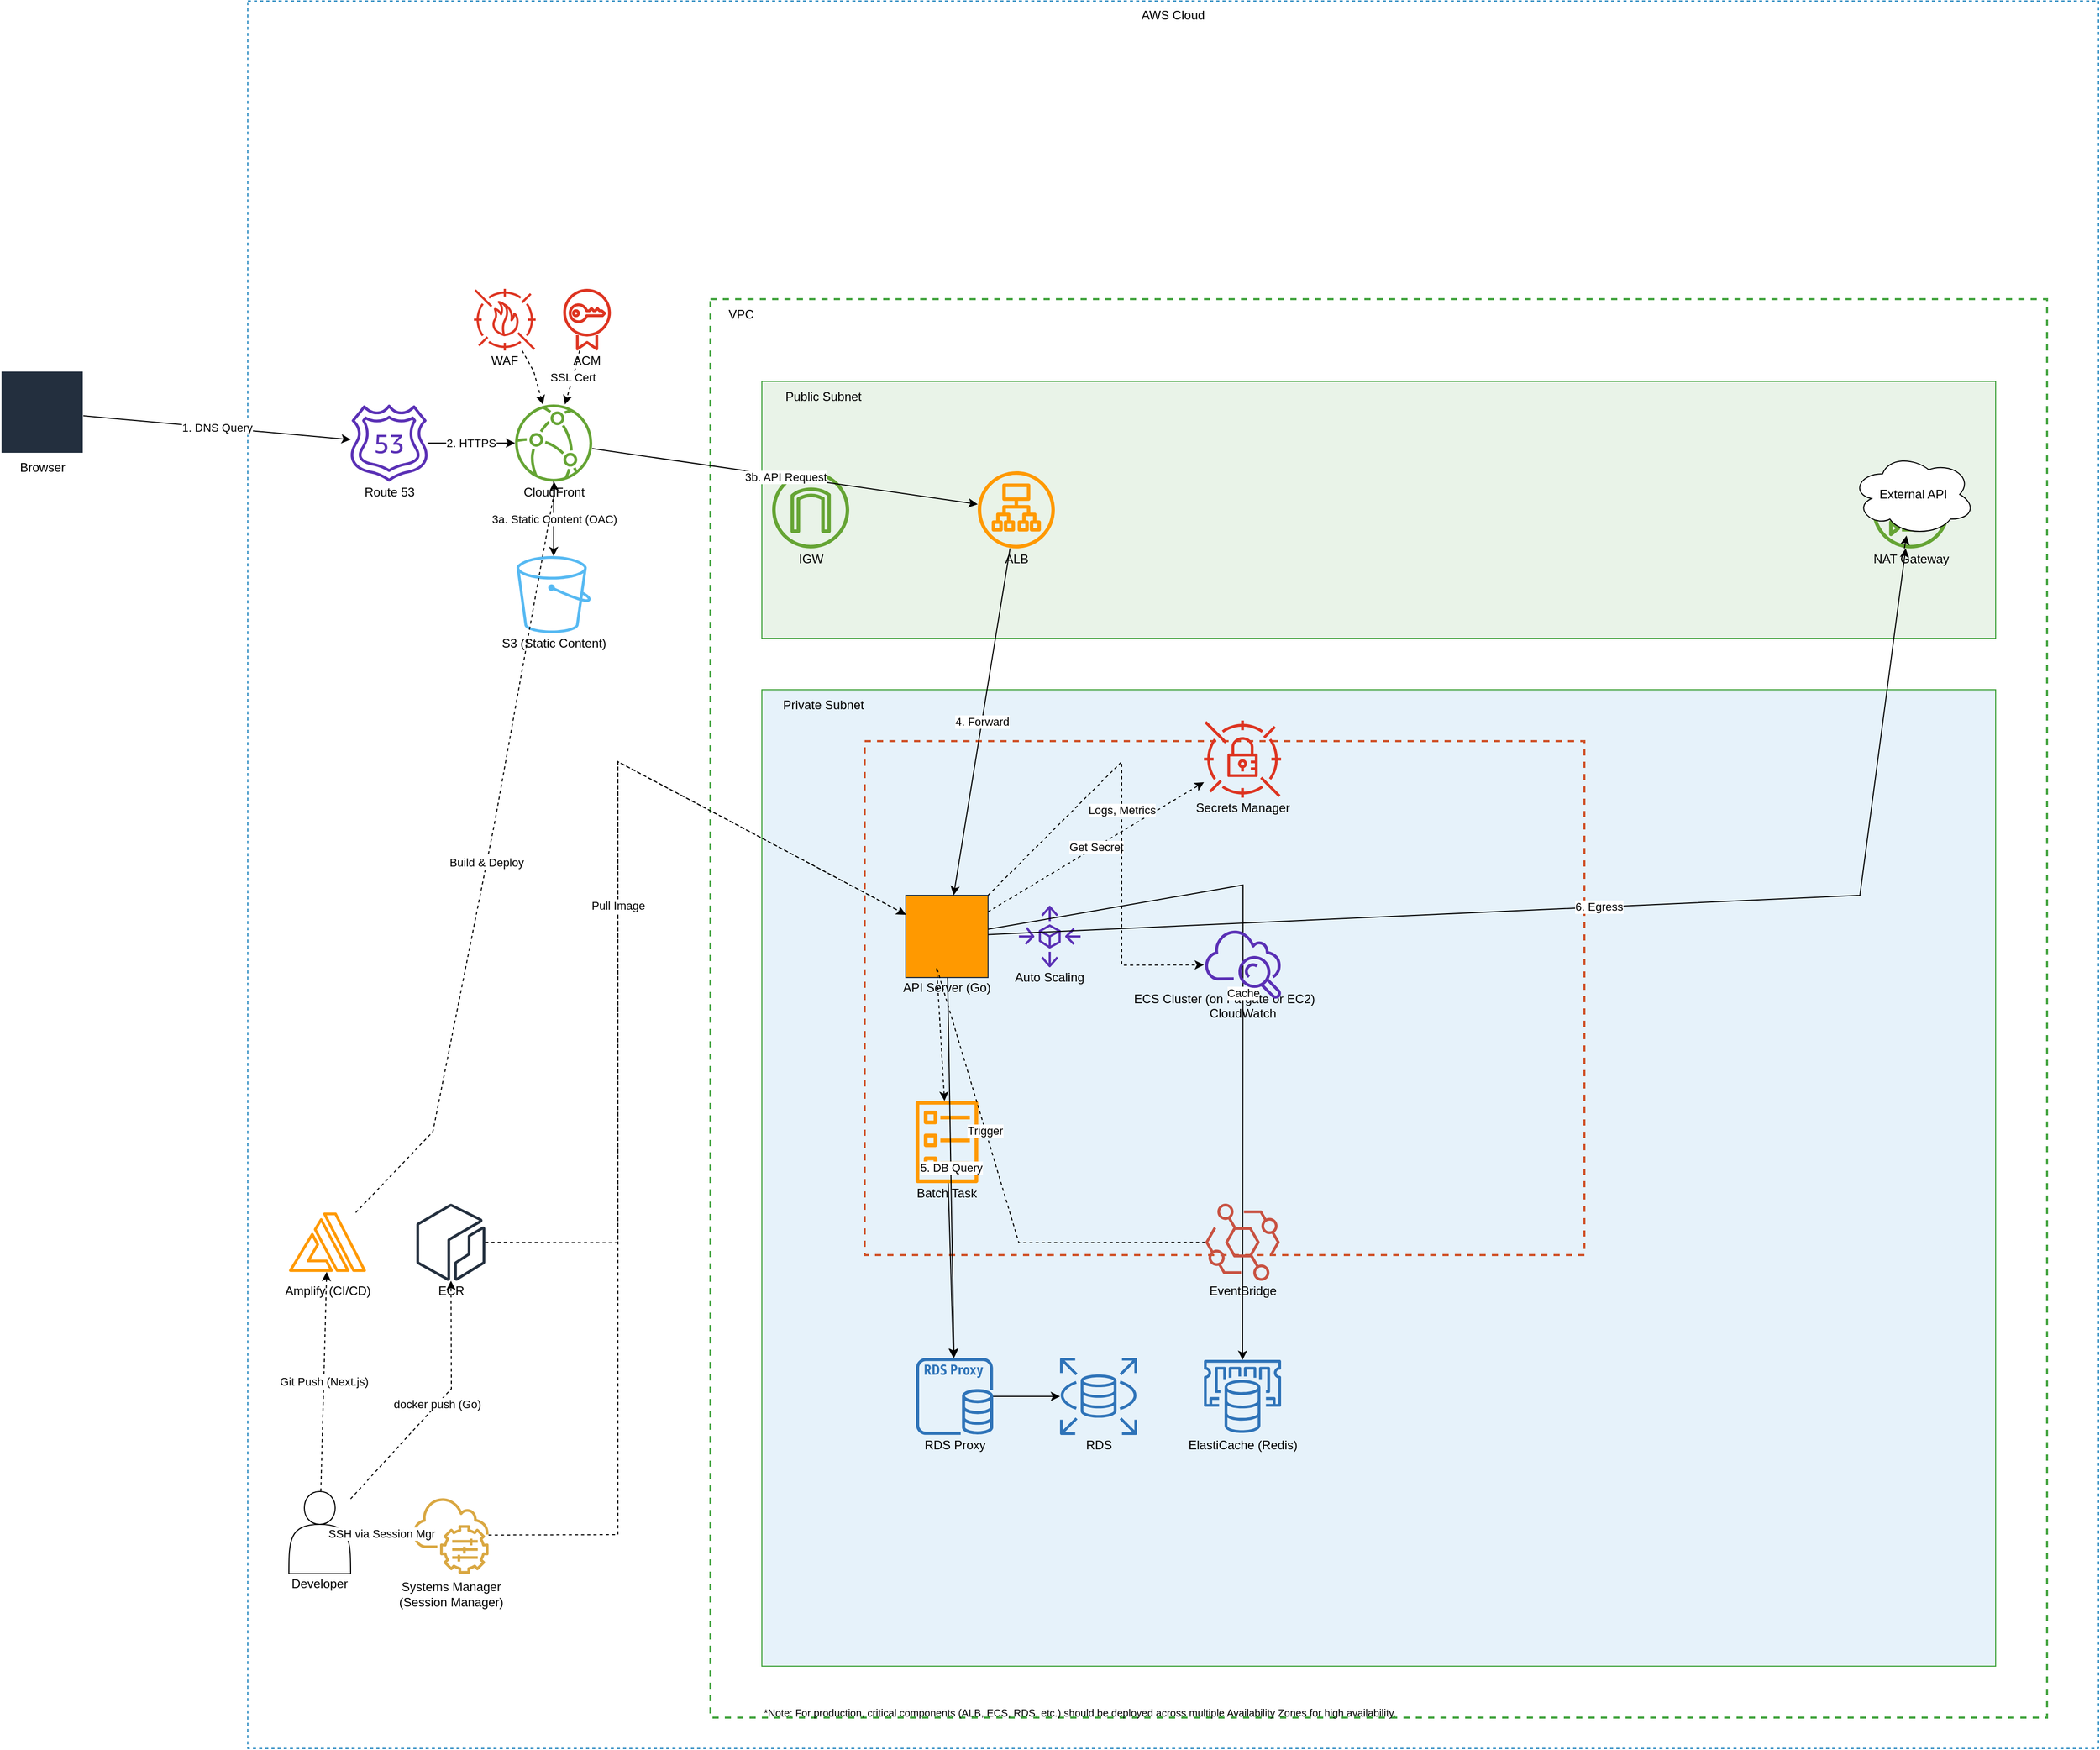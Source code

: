 <mxfile version="24.4.0" type="device">
  <diagram name="Refactored-AWS-Architecture" id="R3f4ct0r3d-Iq_1a">
    <mxGraphModel dx="2720" dy="1638" grid="1" gridSize="10" guides="1" tooltips="1" connect="1" arrows="1" fold="1" page="1" pageScale="1" pageWidth="2400" pageHeight="2000" math="0" shadow="0">
      <root>
        <mxCell id="0" />
        <mxCell id="1" parent="0" />
        <mxCell id="aws-cloud" value="AWS Cloud" style="group;strokeColor=#147EBA;dashed=1;container=1;collapsible=0;" vertex="1" parent="1">
          <mxGeometry x="280" y="120" width="1800" height="1700" as="geometry" />
        </mxCell>
        <mxCell id="vpc" value="" style="shape=rectangle;fillColor=none;strokeColor=#44A440;dashed=1;strokeWidth=2;" vertex="1" parent="aws-cloud">
          <mxGeometry x="450" y="290" width="1300" height="1380" as="geometry" />
        </mxCell>
        <mxCell id="vpc-label" value="VPC" style="text;html=1;strokeColor=none;fillColor=none;align=center;verticalAlign=middle;whiteSpace=wrap;rounded=0;" vertex="1" parent="vpc">
          <mxGeometry x="10" y="5" width="40" height="20" as="geometry" />
        </mxCell>
        <mxCell id="public-subnet" value="" style="shape=rectangle;fillColor=#E9F3E8;strokeColor=#44A440;strokeWidth=1;" vertex="1" parent="vpc">
          <mxGeometry x="50" y="80" width="1200" height="250" as="geometry" />
        </mxCell>
        <mxCell id="public-subnet-label" value="Public Subnet" style="text;html=1;strokeColor=none;fillColor=none;align=center;verticalAlign=middle;whiteSpace=wrap;rounded=0;" vertex="1" parent="public-subnet">
          <mxGeometry x="10" y="5" width="100" height="20" as="geometry" />
        </mxCell>
        <mxCell id="private-subnet" value="" style="shape=rectangle;fillColor=#E6F2FA;strokeColor=#44A440;strokeWidth=1;" vertex="1" parent="vpc">
          <mxGeometry x="50" y="380" width="1200" height="950" as="geometry" />
        </mxCell>
        <mxCell id="private-subnet-label" value="Private Subnet" style="text;html=1;strokeColor=none;fillColor=none;align=center;verticalAlign=middle;whiteSpace=wrap;rounded=0;" vertex="1" parent="private-subnet">
          <mxGeometry x="10" y="5" width="100" height="20" as="geometry" />
        </mxCell>
        <mxCell id="browser" value="Browser" style="shape=mxgraph.aws4.browser;labelPosition=center;align=center;verticalLabelPosition=bottom;verticalAlign=top;html=1;outlineConnect=0;fillColor=#232F3E;strokeColor=#FFFFFF;" vertex="1" parent="1">
          <mxGeometry x="40" y="480" width="80" height="80" as="geometry" />
        </mxCell>
        <mxCell id="route53" value="" style="shape=mxgraph.aws4.route_53;html=1;labelPosition=center;align=center;verticalLabelPosition=bottom;verticalAlign=top;outlineConnect=0;fillColor=#5A30B5;strokeColor=#ffffff;" vertex="1" parent="aws-cloud">
          <mxGeometry x="100" y="392.5" width="75" height="75" as="geometry" />
        </mxCell>
        <mxCell id="route53-label" value="Route 53" style="text;html=1;strokeColor=none;fillColor=none;align=center;verticalAlign=middle;whiteSpace=wrap;rounded=0;" vertex="1" parent="aws-cloud">
          <mxGeometry x="102.5" y="467.5" width="70" height="20" as="geometry" />
        </mxCell>
        <mxCell id="cloudfront" value="" style="shape=mxgraph.aws4.cloudfront;html=1;labelPosition=center;align=center;verticalLabelPosition=bottom;verticalAlign=top;outlineConnect=0;fillColor=#65A434;strokeColor=#ffffff;" vertex="1" parent="aws-cloud">
          <mxGeometry x="260" y="392.5" width="75" height="75" as="geometry" />
        </mxCell>
        <mxCell id="cloudfront-label" value="CloudFront" style="text;html=1;strokeColor=none;fillColor=none;align=center;verticalAlign=middle;whiteSpace=wrap;rounded=0;" vertex="1" parent="aws-cloud">
          <mxGeometry x="262.5" y="467.5" width="70" height="20" as="geometry" />
        </mxCell>
        <mxCell id="waf" value="" style="shape=mxgraph.aws4.waf;html=1;labelPosition=center;align=center;verticalLabelPosition=bottom;verticalAlign=top;outlineConnect=0;fillColor=#DD3421;strokeColor=#ffffff;" vertex="1" parent="aws-cloud">
          <mxGeometry x="220" y="280" width="60" height="60" as="geometry" />
        </mxCell>
        <mxCell id="waf-label" value="WAF" style="text;html=1;strokeColor=none;fillColor=none;align=center;verticalAlign=middle;whiteSpace=wrap;rounded=0;" vertex="1" parent="aws-cloud">
          <mxGeometry x="215" y="340" width="70" height="20" as="geometry" />
        </mxCell>
        <mxCell id="acm" value="" style="shape=mxgraph.aws4.certificate_manager;html=1;labelPosition=center;align=center;verticalLabelPosition=bottom;verticalAlign=top;outlineConnect=0;fillColor=#DD3421;strokeColor=#ffffff;" vertex="1" parent="aws-cloud">
          <mxGeometry x="300" y="280" width="60" height="60" as="geometry" />
        </mxCell>
        <mxCell id="acm-label" value="ACM" style="text;html=1;strokeColor=none;fillColor=none;align=center;verticalAlign=middle;whiteSpace=wrap;rounded=0;" vertex="1" parent="aws-cloud">
          <mxGeometry x="295" y="340" width="70" height="20" as="geometry" />
        </mxCell>
        <mxCell id="s3" value="" style="shape=mxgraph.aws4.s3;html=1;labelPosition=center;align=center;verticalLabelPosition=bottom;verticalAlign=top;outlineConnect=0;fillColor=#56B9F2;strokeColor=#232F3E;" vertex="1" parent="aws-cloud">
          <mxGeometry x="260" y="540" width="75" height="75" as="geometry" />
        </mxCell>
        <mxCell id="s3-label" value="S3 (Static Content)" style="text;html=1;strokeColor=none;fillColor=none;align=center;verticalAlign=middle;whiteSpace=wrap;rounded=0;" vertex="1" parent="aws-cloud">
          <mxGeometry x="242.5" y="615" width="110" height="20" as="geometry" />
        </mxCell>
        <mxCell id="igw" value="" style="shape=mxgraph.aws4.internet_gateway;html=1;labelPosition=center;align=center;verticalLabelPosition=bottom;verticalAlign=top;outlineConnect=0;fillColor=#65A434;strokeColor=#ffffff;" vertex="1" parent="public-subnet">
          <mxGeometry x="10" y="87.5" width="75" height="75" as="geometry" />
        </mxCell>
        <mxCell id="igw-label" value="IGW" style="text;html=1;strokeColor=none;fillColor=none;align=center;verticalAlign=middle;whiteSpace=wrap;rounded=0;" vertex="1" parent="public-subnet">
          <mxGeometry x="12.5" y="162.5" width="70" height="20" as="geometry" />
        </mxCell>
        <mxCell id="alb" value="" style="shape=mxgraph.aws4.application_load_balancer;html=1;labelPosition=center;align=center;verticalLabelPosition=bottom;verticalAlign=top;outlineConnect=0;fillColor=#FF9900;strokeColor=#232F3E;" vertex="1" parent="public-subnet">
          <mxGeometry x="210" y="87.5" width="75" height="75" as="geometry" />
        </mxCell>
        <mxCell id="alb-label" value="ALB" style="text;html=1;strokeColor=none;fillColor=none;align=center;verticalAlign=middle;whiteSpace=wrap;rounded=0;" vertex="1" parent="public-subnet">
          <mxGeometry x="212.5" y="162.5" width="70" height="20" as="geometry" />
        </mxCell>
        <mxCell id="natgw" value="" style="shape=mxgraph.aws4.nat_gateway;html=1;labelPosition=center;align=center;verticalLabelPosition=bottom;verticalAlign=top;outlineConnect=0;fillColor=#65A434;strokeColor=#ffffff;" vertex="1" parent="public-subnet">
          <mxGeometry x="1080" y="87.5" width="75" height="75" as="geometry" />
        </mxCell>
        <mxCell id="natgw-label" value="NAT Gateway" style="text;html=1;strokeColor=none;fillColor=none;align=center;verticalAlign=middle;whiteSpace=wrap;rounded=0;" vertex="1" parent="public-subnet">
          <mxGeometry x="1072.5" y="162.5" width="90" height="20" as="geometry" />
        </mxCell>
        <mxCell id="ecs-cluster" value="ECS Cluster (on Fargate or EC2)" style="shape=rectangle;fillColor=none;strokeColor=#D05229;dashed=1;strokeWidth=2;" vertex="1" parent="private-subnet">
          <mxGeometry x="100" y="50" width="700" height="500" as="geometry" />
        </mxCell>
        <mxCell id="api-server" value="" style="shape=mxgraph.aws4.ec2_instance;html=1;labelPosition=center;align=center;verticalLabelPosition=bottom;verticalAlign=top;outlineConnect=0;fillColor=#FF9900;strokeColor=#232F3E;" vertex="1" parent="ecs-cluster">
          <mxGeometry x="40" y="150" width="80" height="80" as="geometry" />
        </mxCell>
        <mxCell id="api-server-label" value="API Server (Go)" style="text;html=1;strokeColor=none;fillColor=none;align=center;verticalAlign=middle;whiteSpace=wrap;rounded=0;" vertex="1" parent="ecs-cluster">
          <mxGeometry x="30" y="230" width="100" height="20" as="geometry" />
        </mxCell>
        <mxCell id="batch-task" value="" style="shape=mxgraph.aws4.ecs_task;html=1;labelPosition=center;align=center;verticalLabelPosition=bottom;verticalAlign=top;outlineConnect=0;fillColor=#FF9900;strokeColor=#232F3E;" vertex="1" parent="ecs-cluster">
          <mxGeometry x="40" y="350" width="80" height="80" as="geometry" />
        </mxCell>
        <mxCell id="batch-task-label" value="Batch Task" style="text;html=1;strokeColor=none;fillColor=none;align=center;verticalAlign=middle;whiteSpace=wrap;rounded=0;" vertex="1" parent="ecs-cluster">
          <mxGeometry x="45" y="430" width="70" height="20" as="geometry" />
        </mxCell>
        <mxCell id="autoscaling" value="" style="shape=mxgraph.aws4.autoscaling;html=1;labelPosition=center;align=center;verticalLabelPosition=bottom;verticalAlign=top;outlineConnect=0;fillColor=#5A30B5;strokeColor=#ffffff;" vertex="1" parent="ecs-cluster">
          <mxGeometry x="150" y="160" width="60" height="60" as="geometry" />
        </mxCell>
        <mxCell id="autoscaling-label" value="Auto Scaling" style="text;html=1;strokeColor=none;fillColor=none;align=center;verticalAlign=middle;whiteSpace=wrap;rounded=0;" vertex="1" parent="ecs-cluster">
          <mxGeometry x="140" y="220" width="80" height="20" as="geometry" />
        </mxCell>
        <mxCell id="rds" value="" style="shape=mxgraph.aws4.rds;html=1;labelPosition=center;align=center;verticalLabelPosition=bottom;verticalAlign=top;outlineConnect=0;fillColor=#2E73B8;strokeColor=#ffffff;" vertex="1" parent="private-subnet">
          <mxGeometry x="290" y="650" width="75" height="75" as="geometry" />
        </mxCell>
        <mxCell id="rds-label" value="RDS" style="text;html=1;strokeColor=none;fillColor=none;align=center;verticalAlign=middle;whiteSpace=wrap;rounded=0;" vertex="1" parent="private-subnet">
          <mxGeometry x="292.5" y="725" width="70" height="20" as="geometry" />
        </mxCell>
        <mxCell id="rdsproxy" value="" style="shape=mxgraph.aws4.rds_proxy;html=1;labelPosition=center;align=center;verticalLabelPosition=bottom;verticalAlign=top;outlineConnect=0;fillColor=#2E73B8;strokeColor=#ffffff;" vertex="1" parent="private-subnet">
          <mxGeometry x="150" y="650" width="75" height="75" as="geometry" />
        </mxCell>
        <mxCell id="rdsproxy-label" value="RDS Proxy" style="text;html=1;strokeColor=none;fillColor=none;align=center;verticalAlign=middle;whiteSpace=wrap;rounded=0;" vertex="1" parent="private-subnet">
          <mxGeometry x="152.5" y="725" width="70" height="20" as="geometry" />
        </mxCell>
        <mxCell id="elasticache" value="" style="shape=mxgraph.aws4.elasticache;html=1;labelPosition=center;align=center;verticalLabelPosition=bottom;verticalAlign=top;outlineConnect=0;fillColor=#2E73B8;strokeColor=#ffffff;" vertex="1" parent="private-subnet">
          <mxGeometry x="430" y="650" width="75" height="75" as="geometry" />
        </mxCell>
        <mxCell id="elasticache-label" value="ElastiCache (Redis)" style="text;html=1;strokeColor=none;fillColor=none;align=center;verticalAlign=middle;whiteSpace=wrap;rounded=0;" vertex="1" parent="private-subnet">
          <mxGeometry x="412.5" y="725" width="110" height="20" as="geometry" />
        </mxCell>
        <mxCell id="developer" value="" style="shape=actor;whiteSpace=wrap;html=1;" vertex="1" parent="aws-cloud">
          <mxGeometry x="40" y="1450" width="60" height="80" as="geometry" />
        </mxCell>
        <mxCell id="developer-label" value="Developer" style="text;html=1;strokeColor=none;fillColor=none;align=center;verticalAlign=middle;whiteSpace=wrap;rounded=0;" vertex="1" parent="aws-cloud">
          <mxGeometry x="35" y="1530" width="70" height="20" as="geometry" />
        </mxCell>
        <mxCell id="amplify" value="" style="shape=mxgraph.aws4.amplify;html=1;labelPosition=center;align=center;verticalLabelPosition=bottom;verticalAlign=top;outlineConnect=0;fillColor=#FF9900;strokeColor=#232F3E;" vertex="1" parent="aws-cloud">
          <mxGeometry x="40" y="1170" width="75" height="75" as="geometry" />
        </mxCell>
        <mxCell id="amplify-label" value="Amplify (CI/CD)" style="text;html=1;strokeColor=none;fillColor=none;align=center;verticalAlign=middle;whiteSpace=wrap;rounded=0;" vertex="1" parent="aws-cloud">
          <mxGeometry x="32.5" y="1245" width="90" height="20" as="geometry" />
        </mxCell>
        <mxCell id="ecr" value="" style="shape=mxgraph.aws4.ecr;html=1;labelPosition=center;align=center;verticalLabelPosition=bottom;verticalAlign=top;outlineConnect=0;fillColor=#232F3E;strokeColor=#D05229;" vertex="1" parent="aws-cloud">
          <mxGeometry x="160" y="1170" width="75" height="75" as="geometry" />
        </mxCell>
        <mxCell id="ecr-label" value="ECR" style="text;html=1;strokeColor=none;fillColor=none;align=center;verticalAlign=middle;whiteSpace=wrap;rounded=0;" vertex="1" parent="aws-cloud">
          <mxGeometry x="162.5" y="1245" width="70" height="20" as="geometry" />
        </mxCell>
        <mxCell id="secretsmanager" value="" style="shape=mxgraph.aws4.secrets_manager;html=1;labelPosition=center;align=center;verticalLabelPosition=bottom;verticalAlign=top;outlineConnect=0;fillColor=#DD3421;strokeColor=#ffffff;" vertex="1" parent="aws-cloud">
          <mxGeometry x="930" y="700" width="75" height="75" as="geometry" />
        </mxCell>
        <mxCell id="secretsmanager-label" value="Secrets Manager" style="text;html=1;strokeColor=none;fillColor=none;align=center;verticalAlign=middle;whiteSpace=wrap;rounded=0;" vertex="1" parent="aws-cloud">
          <mxGeometry x="912.5" y="775" width="110" height="20" as="geometry" />
        </mxCell>
        <mxCell id="ssm" value="" style="shape=mxgraph.aws4.systems_manager;html=1;labelPosition=center;align=center;verticalLabelPosition=bottom;verticalAlign=top;outlineConnect=0;fillColor=#D9A741;strokeColor=#232F3E;" vertex="1" parent="aws-cloud">
          <mxGeometry x="160" y="1455" width="75" height="75" as="geometry" />
        </mxCell>
        <mxCell id="ssm-label" value="Systems Manager (Session Manager)" style="text;html=1;strokeColor=none;fillColor=none;align=center;verticalAlign=middle;whiteSpace=wrap;rounded=0;" vertex="1" parent="aws-cloud">
          <mxGeometry x="142.5" y="1530" width="110" height="40" as="geometry" />
        </mxCell>
        <mxCell id="cloudwatch" value="" style="shape=mxgraph.aws4.cloudwatch;html=1;labelPosition=center;align=center;verticalLabelPosition=bottom;verticalAlign=top;outlineConnect=0;fillColor=#5A30B5;strokeColor=#ffffff;" vertex="1" parent="aws-cloud">
          <mxGeometry x="930" y="900" width="75" height="75" as="geometry" />
        </mxCell>
        <mxCell id="cloudwatch-label" value="CloudWatch" style="text;html=1;strokeColor=none;fillColor=none;align=center;verticalAlign=middle;whiteSpace=wrap;rounded=0;" vertex="1" parent="aws-cloud">
          <mxGeometry x="932.5" y="975" width="70" height="20" as="geometry" />
        </mxCell>
        <mxCell id="eventbridge" value="" style="shape=mxgraph.aws4.eventbridge;html=1;labelPosition=center;align=center;verticalLabelPosition=bottom;verticalAlign=top;outlineConnect=0;fillColor=#C85141;strokeColor=#ffffff;" vertex="1" parent="aws-cloud">
          <mxGeometry x="930" y="1170" width="75" height="75" as="geometry" />
        </mxCell>
        <mxCell id="eventbridge-label" value="EventBridge" style="text;html=1;strokeColor=none;fillColor=none;align=center;verticalAlign=middle;whiteSpace=wrap;rounded=0;" vertex="1" parent="aws-cloud">
          <mxGeometry x="932.5" y="1245" width="70" height="20" as="geometry" />
        </mxCell>
        <mxCell id="external-api" value="External API" style="shape=cloud;whiteSpace=wrap;html=1;" vertex="1" parent="aws-cloud">
          <mxGeometry x="1560" y="440" width="120" height="80" as="geometry" />
        </mxCell>
        <mxCell id="flow-user-route53" value="1. DNS Query" style="endArrow=classic;html=1;rounded=0;" edge="1" parent="1" source="browser" target="route53">
          <mxGeometry width="50" height="50" relative="1" as="geometry">
            <mxPoint x="130" y="510" as="sourcePoint" />
            <mxPoint x="357.5" y="430" as="targetPoint" />
          </mxGeometry>
        </mxCell>
        <mxCell id="flow-route53-cf" value="2. HTTPS" style="endArrow=classic;html=1;rounded=0;" edge="1" parent="aws-cloud" source="route53" target="cloudfront">
          <mxGeometry width="50" height="50" relative="1" as="geometry">
            <mxPoint x="185" y="430" as="sourcePoint" />
            <mxPoint x="250" y="430" as="targetPoint" />
          </mxGeometry>
        </mxCell>
        <mxCell id="flow-cf-waf" value="" style="endArrow=classic;html=1;rounded=0;dashed=1;" edge="1" parent="aws-cloud" source="waf" target="cloudfront">
          <mxGeometry width="50" height="50" relative="1" as="geometry">
            <mxPoint x="250" y="350" as="sourcePoint" />
            <mxPoint x="297.5" y="392.5" as="targetPoint" />
            <Array as="points">
              <mxPoint x="278" y="360" />
            </Array>
          </mxGeometry>
        </mxCell>
        <mxCell id="flow-cf-acm" value="SSL Cert" style="endArrow=classic;html=1;rounded=0;dashed=1;" edge="1" parent="aws-cloud" source="acm" target="cloudfront">
          <mxGeometry width="50" height="50" relative="1" as="geometry">
            <mxPoint x="330" y="350" as="sourcePoint" />
            <mxPoint x="317.5" y="392.5" as="targetPoint" />
            <Array as="points">
              <mxPoint x="318" y="360" />
            </Array>
          </mxGeometry>
        </mxCell>
        <mxCell id="flow-cf-s3" value="3a. Static Content (OAC)" style="endArrow=classic;html=1;rounded=0;" edge="1" parent="aws-cloud" source="cloudfront" target="s3">
          <mxGeometry width="50" height="50" relative="1" as="geometry">
            <mxPoint x="297.5" y="477.5" as="sourcePoint" />
            <mxPoint x="297.5" y="540" as="targetPoint" />
          </mxGeometry>
        </mxCell>
        <mxCell id="flow-cf-alb" value="3b. API Request" style="endArrow=classic;html=1;rounded=0;" edge="1" parent="aws-cloud" source="cloudfront" target="alb">
          <mxGeometry width="50" height="50" relative="1" as="geometry">
            <mxPoint x="345" y="430" as="sourcePoint" />
            <mxPoint x="670" y="455" as="targetPoint" />
          </mxGeometry>
        </mxCell>
        <mxCell id="flow-alb-api" value="4. Forward" style="endArrow=classic;html=1;rounded=0;" edge="1" parent="vpc" source="alb" target="api-server">
          <mxGeometry width="50" height="50" relative="1" as="geometry">
            <mxPoint x="257.5" y="245" as="sourcePoint" />
            <mxPoint x="180" y="580" as="targetPoint" />
          </mxGeometry>
        </mxCell>
        <mxCell id="flow-api-proxy" value="5. DB Query" style="endArrow=classic;html=1;rounded=0;" edge="1" parent="private-subnet" source="api-server" target="rdsproxy">
          <mxGeometry width="50" height="50" relative="1" as="geometry">
            <mxPoint x="80" y="240" as="sourcePoint" />
            <mxPoint x="187.5" y="650" as="targetPoint" />
          </mxGeometry>
        </mxCell>
        <mxCell id="flow-proxy-rds" value="" style="endArrow=classic;html=1;rounded=0;" edge="1" parent="private-subnet" source="rdsproxy" target="rds">
          <mxGeometry width="50" height="50" relative="1" as="geometry">
            <mxPoint x="235" y="687.5" as="sourcePoint" />
            <mxPoint x="290" y="687.5" as="targetPoint" />
          </mxGeometry>
        </mxCell>
        <mxCell id="flow-api-cache" value="Cache" style="endArrow=classic;html=1;rounded=0;" edge="1" parent="private-subnet" source="api-server" target="elasticache">
          <mxGeometry width="50" height="50" relative="1" as="geometry">
            <mxPoint x="130" y="200" as="sourcePoint" />
            <mxPoint x="467.5" y="650" as="targetPoint" />
            <Array as="points">
              <mxPoint x="468" y="190" />
            </Array>
          </mxGeometry>
        </mxCell>
        <mxCell id="flow-api-nat" value="6. Egress" style="endArrow=classic;html=1;rounded=0;" edge="1" parent="vpc" source="api-server" target="natgw">
          <mxGeometry width="50" height="50" relative="1" as="geometry">
            <mxPoint x="780" y="580" as="sourcePoint" />
            <mxPoint x="1117.5" y="205" as="targetPoint" />
            <Array as="points">
              <mxPoint x="1118" y="580" />
            </Array>
          </mxGeometry>
        </mxCell>
        <mxCell id="flow-nat-external" value="" style="endArrow=classic;html=1;rounded=0;" edge="1" parent="aws-cloud" source="natgw" target="external-api">
          <mxGeometry width="50" height="50" relative="1" as="geometry">
            <mxPoint x="1607.5" y="455" as="sourcePoint" />
            <mxPoint x="1620" y="480" as="targetPoint" />
          </mxGeometry>
        </mxCell>
        <mxCell id="flow-developer-ssm" value="SSH via Session Mgr" style="endArrow=classic;html=1;rounded=0;dashed=1;" edge="1" parent="aws-cloud" source="developer" target="ssm">
          <mxGeometry width="50" height="50" relative="1" as="geometry">
            <mxPoint x="110" y="1492.5" as="sourcePoint" />
            <mxPoint x="160" y="1492.5" as="targetPoint" />
          </mxGeometry>
        </mxCell>
        <mxCell id="flow-ssm-api" value="" style="endArrow=classic;html=1;rounded=0;dashed=1;" edge="1" parent="aws-cloud" source="ssm" target="api-server">
          <mxGeometry width="50" height="50" relative="1" as="geometry">
            <mxPoint x="245" y="1492.5" as="sourcePoint" />
            <mxPoint x="590" y="740" as="targetPoint" />
            <Array as="points">
              <mxPoint x="360" y="1492" />
              <mxPoint x="360" y="740" />
            </Array>
          </mxGeometry>
        </mxCell>
        <mxCell id="flow-developer-amplify" value="Git Push (Next.js)" style="endArrow=classic;html=1;rounded=0;dashed=1;" edge="1" parent="aws-cloud" source="developer" target="amplify">
          <mxGeometry width="50" height="50" relative="1" as="geometry">
            <mxPoint x="77.5" y="1450" as="sourcePoint" />
            <mxPoint x="77.5" y="1255" as="targetPoint" />
          </mxGeometry>
        </mxCell>
        <mxCell id="flow-amplify-cf" value="Build &amp; Deploy" style="endArrow=classic;html=1;rounded=0;dashed=1;" edge="1" parent="aws-cloud" source="amplify" target="cloudfront">
          <mxGeometry width="50" height="50" relative="1" as="geometry">
            <mxPoint x="87.5" y="1170" as="sourcePoint" />
            <mxPoint x="297.5" y="477.5" as="targetPoint" />
            <Array as="points">
              <mxPoint x="180" y="1100" />
              <mxPoint x="240" y="800" />
              <mxPoint x="298" y="478" />
            </Array>
          </mxGeometry>
        </mxCell>
        <mxCell id="flow-developer-ecr" value="docker push (Go)" style="endArrow=classic;html=1;rounded=0;dashed=1;" edge="1" parent="aws-cloud" source="developer" target="ecr">
          <mxGeometry width="50" height="50" relative="1" as="geometry">
            <mxPoint x="87.5" y="1450" as="sourcePoint" />
            <mxPoint x="197.5" y="1255" as="targetPoint" />
            <Array as="points">
              <mxPoint x="198" y="1350" />
            </Array>
          </mxGeometry>
        </mxCell>
        <mxCell id="flow-ecr-api" value="Pull Image" style="endArrow=classic;html=1;rounded=0;dashed=1;" edge="1" parent="aws-cloud" source="ecr" target="api-server">
          <mxGeometry width="50" height="50" relative="1" as="geometry">
            <mxPoint x="245" y="1207.5" as="sourcePoint" />
            <mxPoint x="590" y="740" as="targetPoint" />
            <Array as="points">
              <mxPoint x="360" y="1208" />
              <mxPoint x="360" y="740" />
            </Array>
          </mxGeometry>
        </mxCell>
        <mxCell id="flow-api-secrets" value="Get Secret" style="endArrow=classic;html=1;rounded=0;dashed=1;" edge="1" parent="aws-cloud" source="api-server" target="secretsmanager">
          <mxGeometry width="50" height="50" relative="1" as="geometry">
            <mxPoint x="730" y="740" as="sourcePoint" />
            <mxPoint x="930" y="737.5" as="targetPoint" />
          </mxGeometry>
        </mxCell>
        <mxCell id="flow-api-cw" value="Logs, Metrics" style="endArrow=classic;html=1;rounded=0;dashed=1;" edge="1" parent="aws-cloud" source="api-server" target="cloudwatch">
          <mxGeometry width="50" height="50" relative="1" as="geometry">
            <mxPoint x="730" y="740" as="sourcePoint" />
            <mxPoint x="930" y="937.5" as="targetPoint" />
            <Array as="points">
              <mxPoint x="850" y="740" />
              <mxPoint x="850" y="938" />
            </Array>
          </mxGeometry>
        </mxCell>
        <mxCell id="flow-eventbridge-batch" value="Trigger" style="endArrow=classic;html=1;rounded=0;dashed=1;" edge="1" parent="aws-cloud" source="eventbridge" target="batch-task">
          <mxGeometry width="50" height="50" relative="1" as="geometry">
            <mxPoint x="930" y="1207.5" as="sourcePoint" />
            <mxPoint x="670" y="940" as="targetPoint" />
            <Array as="points">
              <mxPoint x="750" y="1208" />
              <mxPoint x="670" y="940" />
            </Array>
          </mxGeometry>
        </mxCell>
        <mxCell id="flow-batch-db" value="" style="endArrow=classic;html=1;rounded=0;" edge="1" parent="private-subnet" source="batch-task" target="rdsproxy">
          <mxGeometry width="50" height="50" relative="1" as="geometry">
            <mxPoint x="130" y="440" as="sourcePoint" />
            <mxPoint x="187.5" y="650" as="targetPoint" />
          </mxGeometry>
        </mxCell>
        <mxCell id="note-multiaz" value="*Note: For production, critical components (ALB, ECS, RDS, etc.) should be deployed across multiple Availability Zones for high availability." style="text;html=1;strokeColor=none;fillColor=none;align=left;verticalAlign=middle;whiteSpace=wrap;rounded=0;fontSize=10;" vertex="1" parent="aws-cloud">
          <mxGeometry x="500" y="1650" width="700" height="30" as="geometry" />
        </mxCell>
      </root>
    </mxGraphModel>
  </diagram>
</mxfile>
